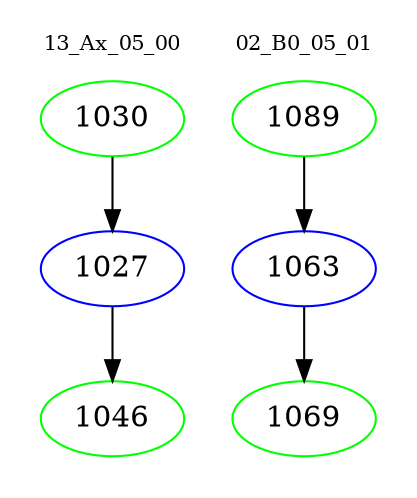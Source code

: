 digraph{
subgraph cluster_0 {
color = white
label = "13_Ax_05_00";
fontsize=10;
T0_1030 [label="1030", color="green"]
T0_1030 -> T0_1027 [color="black"]
T0_1027 [label="1027", color="blue"]
T0_1027 -> T0_1046 [color="black"]
T0_1046 [label="1046", color="green"]
}
subgraph cluster_1 {
color = white
label = "02_B0_05_01";
fontsize=10;
T1_1089 [label="1089", color="green"]
T1_1089 -> T1_1063 [color="black"]
T1_1063 [label="1063", color="blue"]
T1_1063 -> T1_1069 [color="black"]
T1_1069 [label="1069", color="green"]
}
}
